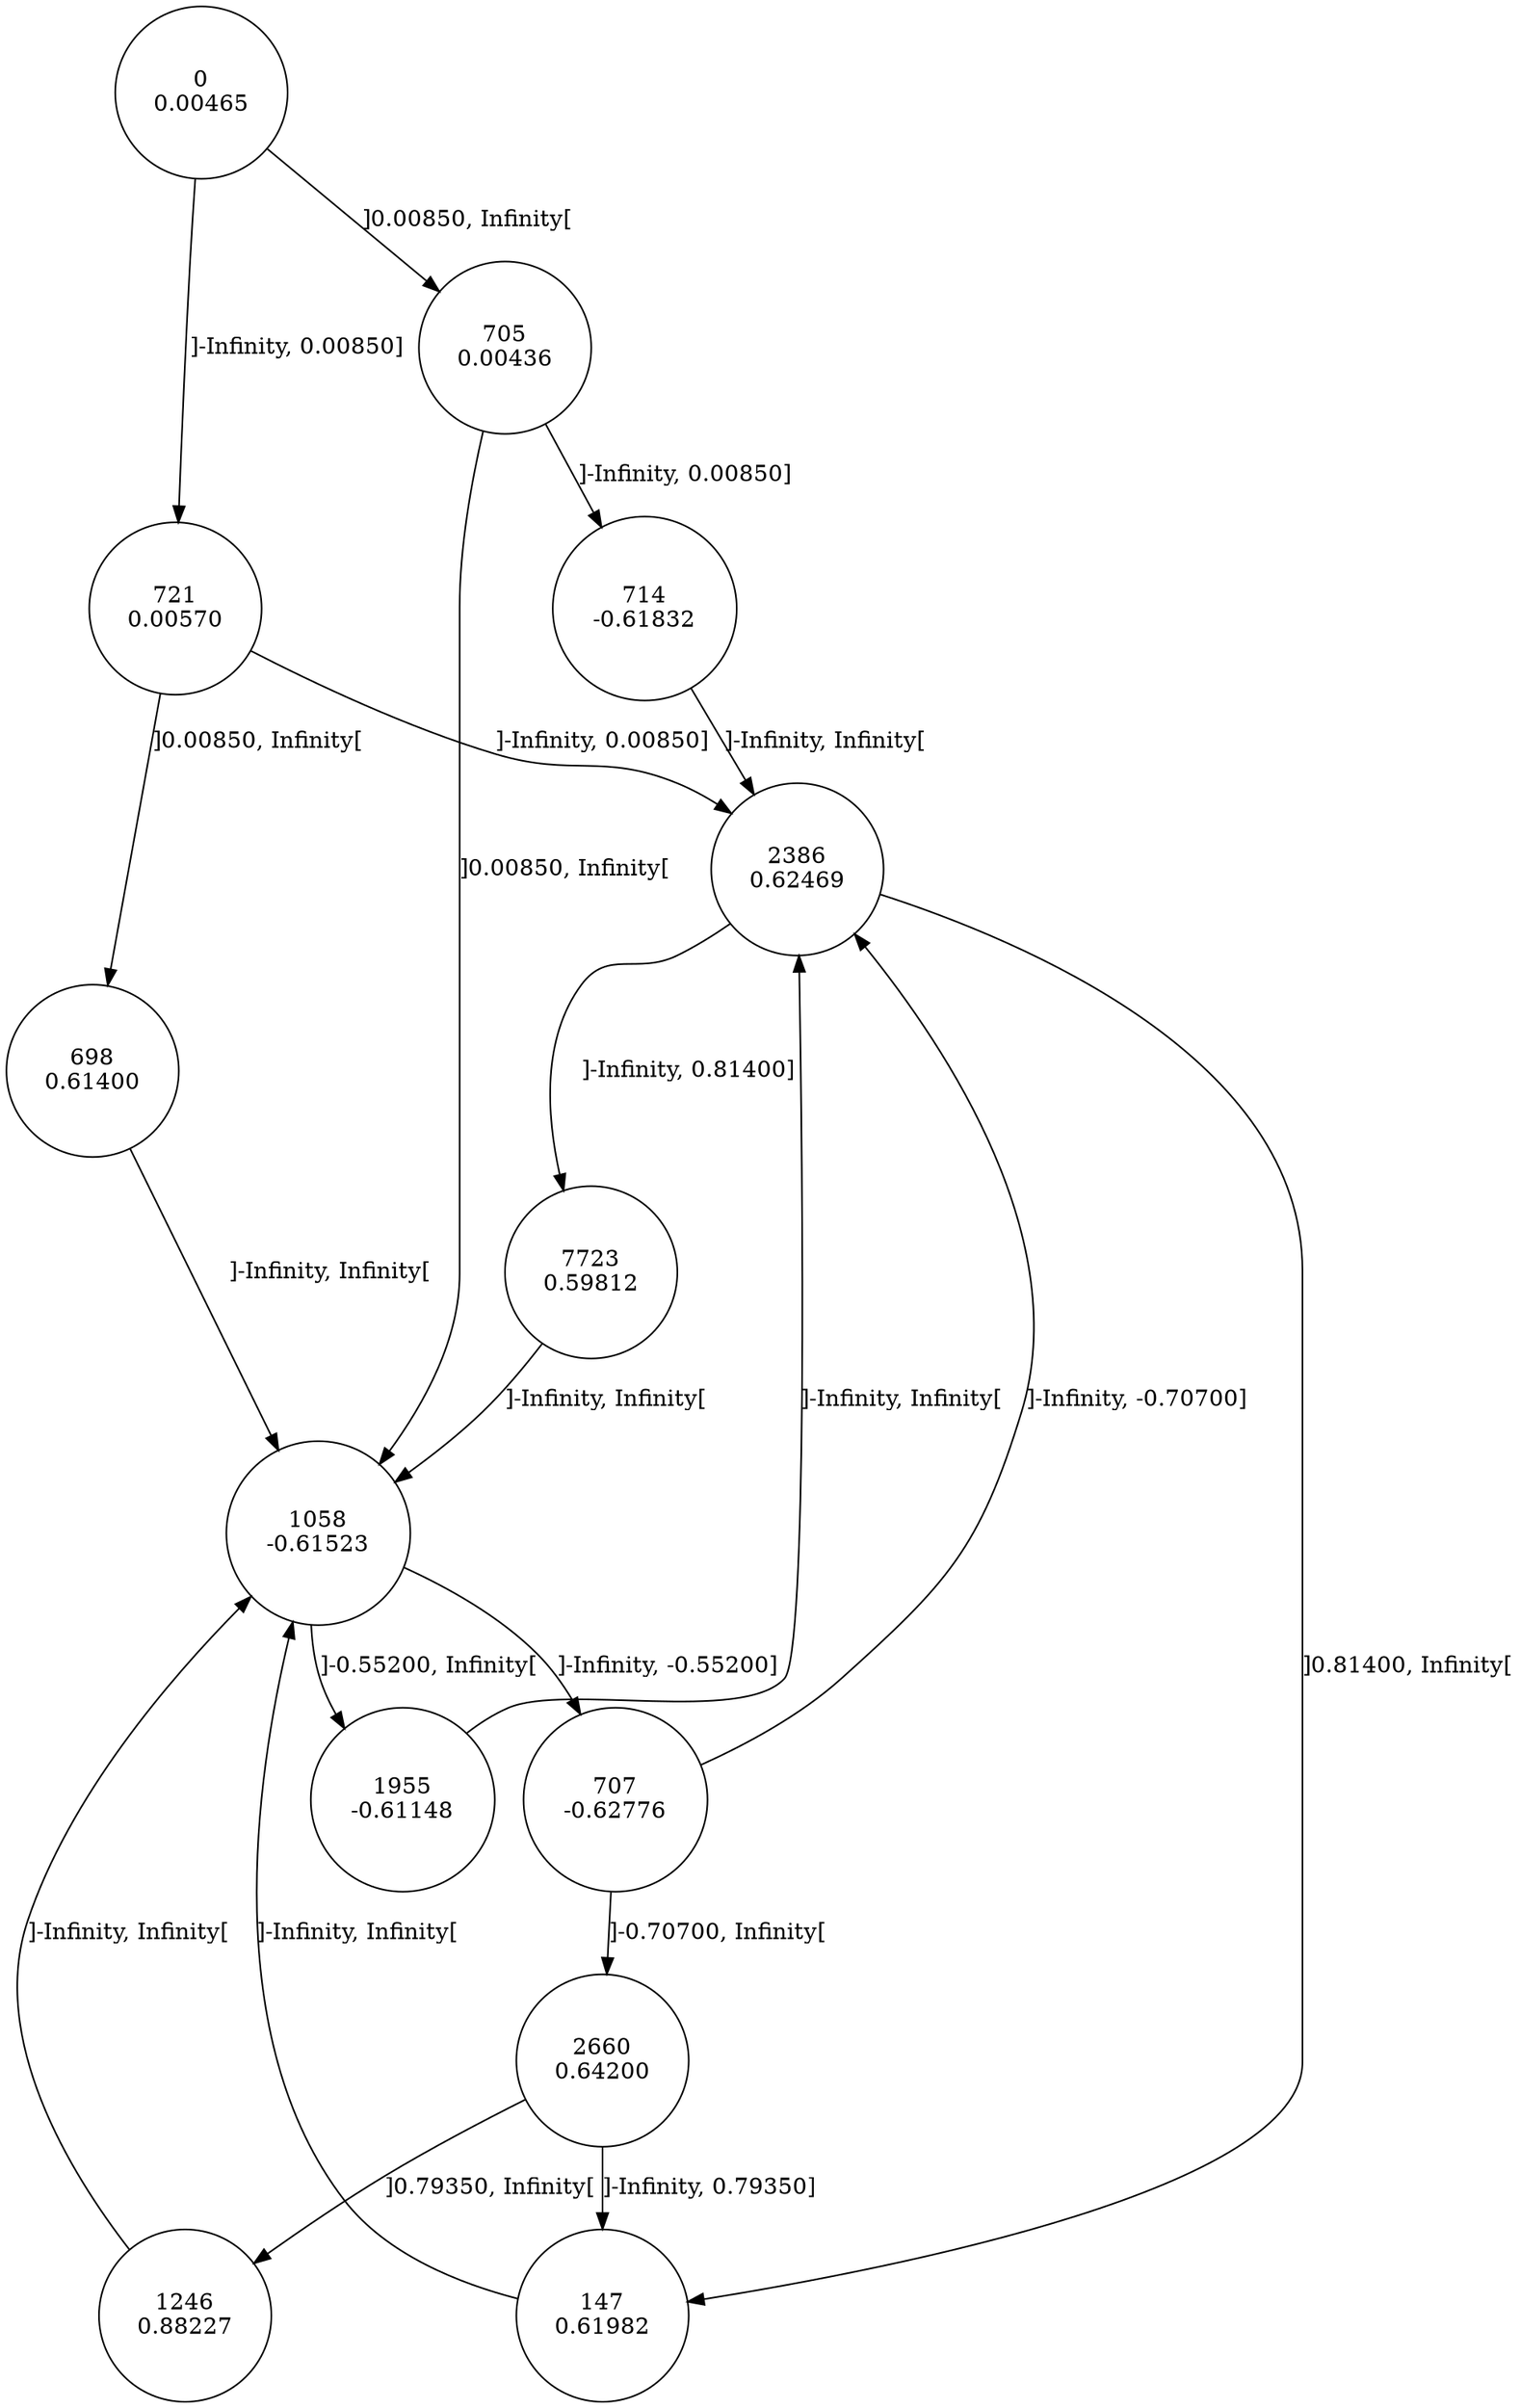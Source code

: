 digraph DFA {
0 [shape=circle, label="0\n0.00465"];
	0 -> 721 [label="]-Infinity, 0.00850]"];
	0 -> 705 [label="]0.00850, Infinity["];
705 [shape=circle, label="705\n0.00436"];
	705 -> 714 [label="]-Infinity, 0.00850]"];
	705 -> 1058 [label="]0.00850, Infinity["];
1058 [shape=circle, label="1058\n-0.61523"];
	1058 -> 707 [label="]-Infinity, -0.55200]"];
	1058 -> 1955 [label="]-0.55200, Infinity["];
1955 [shape=circle, label="1955\n-0.61148"];
	1955 -> 2386 [label="]-Infinity, Infinity["];
2386 [shape=circle, label="2386\n0.62469"];
	2386 -> 7723 [label="]-Infinity, 0.81400]"];
	2386 -> 147 [label="]0.81400, Infinity["];
147 [shape=circle, label="147\n0.61982"];
	147 -> 1058 [label="]-Infinity, Infinity["];
7723 [shape=circle, label="7723\n0.59812"];
	7723 -> 1058 [label="]-Infinity, Infinity["];
707 [shape=circle, label="707\n-0.62776"];
	707 -> 2386 [label="]-Infinity, -0.70700]"];
	707 -> 2660 [label="]-0.70700, Infinity["];
2660 [shape=circle, label="2660\n0.64200"];
	2660 -> 147 [label="]-Infinity, 0.79350]"];
	2660 -> 1246 [label="]0.79350, Infinity["];
1246 [shape=circle, label="1246\n0.88227"];
	1246 -> 1058 [label="]-Infinity, Infinity["];
714 [shape=circle, label="714\n-0.61832"];
	714 -> 2386 [label="]-Infinity, Infinity["];
721 [shape=circle, label="721\n0.00570"];
	721 -> 2386 [label="]-Infinity, 0.00850]"];
	721 -> 698 [label="]0.00850, Infinity["];
698 [shape=circle, label="698\n0.61400"];
	698 -> 1058 [label="]-Infinity, Infinity["];
}